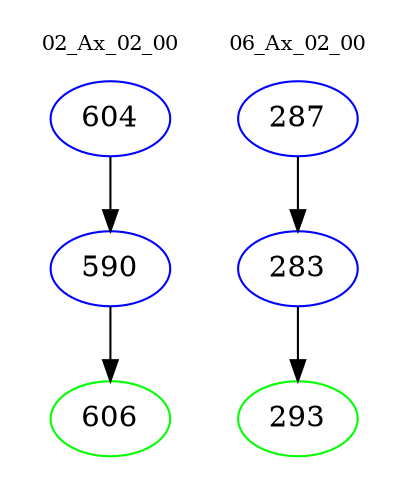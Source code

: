 digraph{
subgraph cluster_0 {
color = white
label = "02_Ax_02_00";
fontsize=10;
T0_604 [label="604", color="blue"]
T0_604 -> T0_590 [color="black"]
T0_590 [label="590", color="blue"]
T0_590 -> T0_606 [color="black"]
T0_606 [label="606", color="green"]
}
subgraph cluster_1 {
color = white
label = "06_Ax_02_00";
fontsize=10;
T1_287 [label="287", color="blue"]
T1_287 -> T1_283 [color="black"]
T1_283 [label="283", color="blue"]
T1_283 -> T1_293 [color="black"]
T1_293 [label="293", color="green"]
}
}
